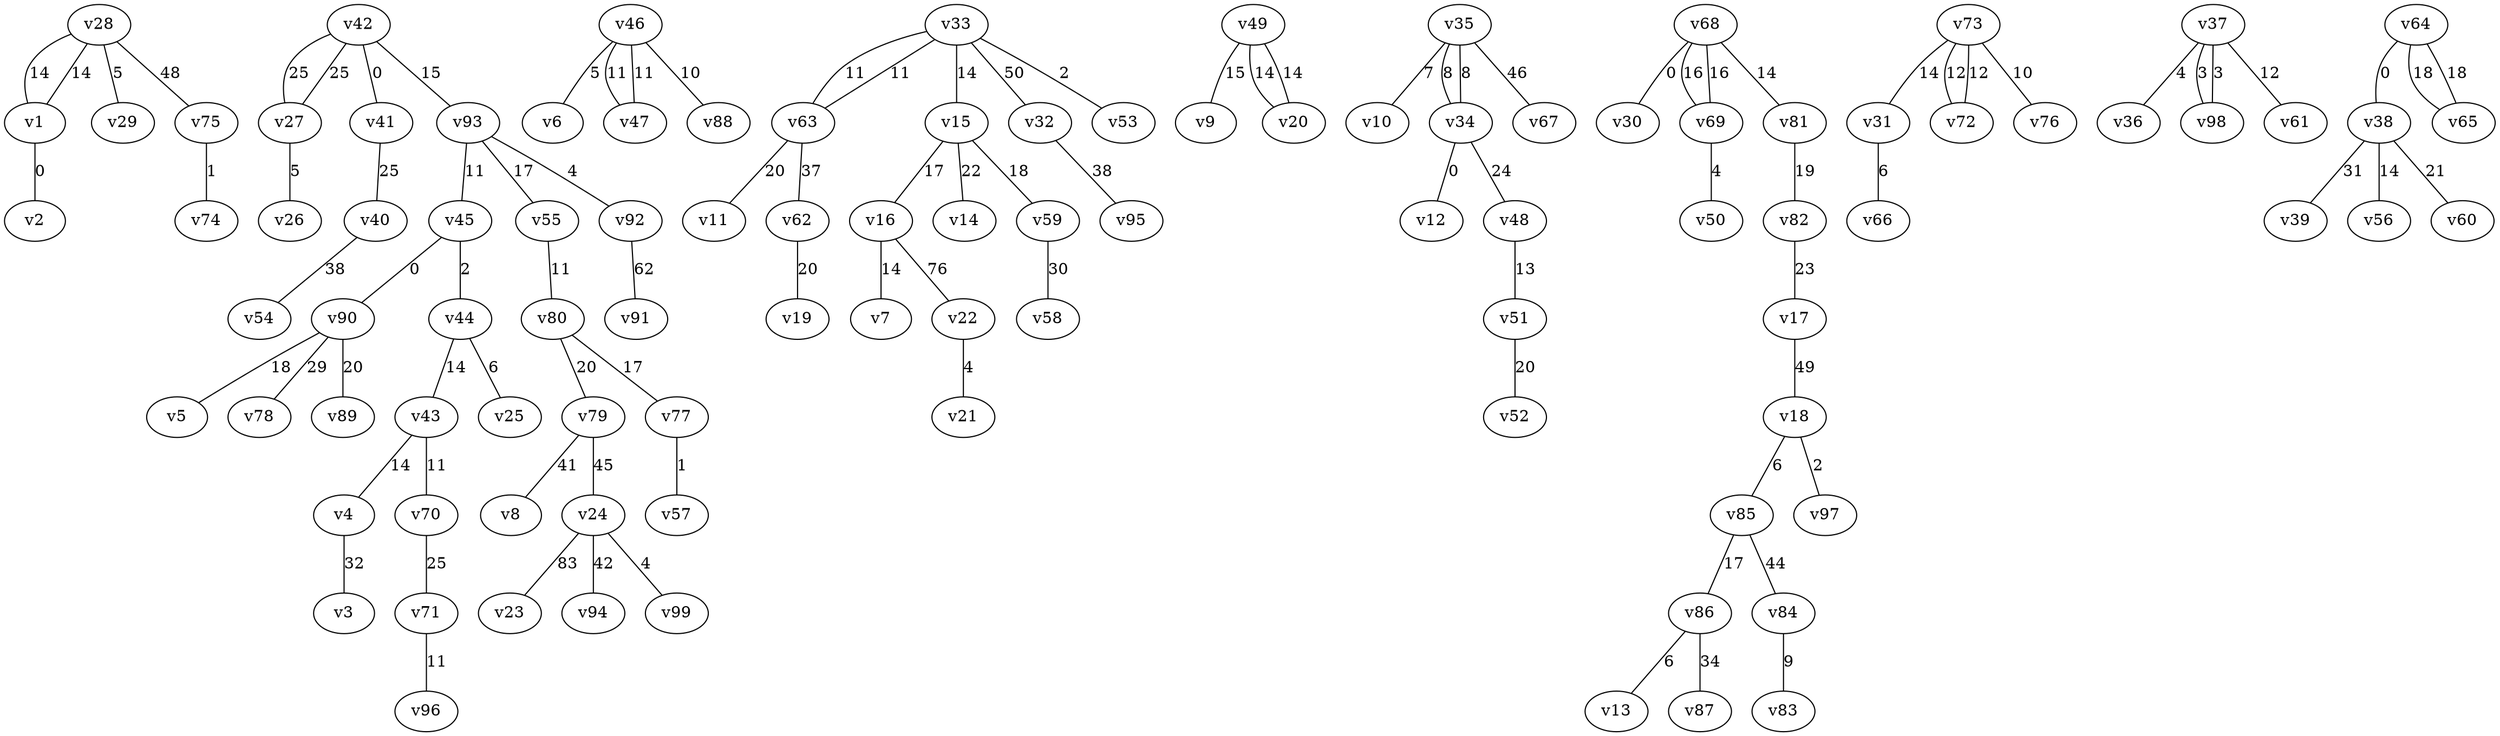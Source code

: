graph gn100_mst_p {
v28 -- v1 [label = "14"];
v1 -- v2 [label = "0"];
v4 -- v3 [label = "32"];
v43 -- v4 [label = "14"];
v90 -- v5 [label = "18"];
v46 -- v6 [label = "5"];
v16 -- v7 [label = "14"];
v79 -- v8 [label = "41"];
v49 -- v9 [label = "15"];
v35 -- v10 [label = "7"];
v63 -- v11 [label = "20"];
v34 -- v12 [label = "0"];
v86 -- v13 [label = "6"];
v15 -- v14 [label = "22"];
v33 -- v15 [label = "14"];
v15 -- v16 [label = "17"];
v82 -- v17 [label = "23"];
v17 -- v18 [label = "49"];
v62 -- v19 [label = "20"];
v49 -- v20 [label = "14"];
v22 -- v21 [label = "4"];
v16 -- v22 [label = "76"];
v24 -- v23 [label = "83"];
v79 -- v24 [label = "45"];
v44 -- v25 [label = "6"];
v27 -- v26 [label = "5"];
v42 -- v27 [label = "25"];
v1 -- v28 [label = "14"];
v28 -- v29 [label = "5"];
v68 -- v30 [label = "0"];
v73 -- v31 [label = "14"];
v33 -- v32 [label = "50"];
v63 -- v33 [label = "11"];
v35 -- v34 [label = "8"];
v34 -- v35 [label = "8"];
v37 -- v36 [label = "4"];
v98 -- v37 [label = "3"];
v64 -- v38 [label = "0"];
v38 -- v39 [label = "31"];
v41 -- v40 [label = "25"];
v42 -- v41 [label = "0"];
v27 -- v42 [label = "25"];
v44 -- v43 [label = "14"];
v45 -- v44 [label = "2"];
v93 -- v45 [label = "11"];
v47 -- v46 [label = "11"];
v46 -- v47 [label = "11"];
v34 -- v48 [label = "24"];
v20 -- v49 [label = "14"];
v69 -- v50 [label = "4"];
v48 -- v51 [label = "13"];
v51 -- v52 [label = "20"];
v33 -- v53 [label = "2"];
v40 -- v54 [label = "38"];
v93 -- v55 [label = "17"];
v38 -- v56 [label = "14"];
v77 -- v57 [label = "1"];
v59 -- v58 [label = "30"];
v15 -- v59 [label = "18"];
v38 -- v60 [label = "21"];
v37 -- v61 [label = "12"];
v63 -- v62 [label = "37"];
v33 -- v63 [label = "11"];
v65 -- v64 [label = "18"];
v64 -- v65 [label = "18"];
v31 -- v66 [label = "6"];
v35 -- v67 [label = "46"];
v69 -- v68 [label = "16"];
v68 -- v69 [label = "16"];
v43 -- v70 [label = "11"];
v70 -- v71 [label = "25"];
v73 -- v72 [label = "12"];
v72 -- v73 [label = "12"];
v75 -- v74 [label = "1"];
v28 -- v75 [label = "48"];
v73 -- v76 [label = "10"];
v80 -- v77 [label = "17"];
v90 -- v78 [label = "29"];
v80 -- v79 [label = "20"];
v55 -- v80 [label = "11"];
v68 -- v81 [label = "14"];
v81 -- v82 [label = "19"];
v84 -- v83 [label = "9"];
v85 -- v84 [label = "44"];
v18 -- v85 [label = "6"];
v85 -- v86 [label = "17"];
v86 -- v87 [label = "34"];
v46 -- v88 [label = "10"];
v90 -- v89 [label = "20"];
v45 -- v90 [label = "0"];
v92 -- v91 [label = "62"];
v93 -- v92 [label = "4"];
v42 -- v93 [label = "15"];
v24 -- v94 [label = "42"];
v32 -- v95 [label = "38"];
v71 -- v96 [label = "11"];
v18 -- v97 [label = "2"];
v37 -- v98 [label = "3"];
v24 -- v99 [label = "4"];
}
// vertices = 100
// edges = 99
// total_weight = 1782
// runtime = 12.001sec
// memory = 11.8789MB
